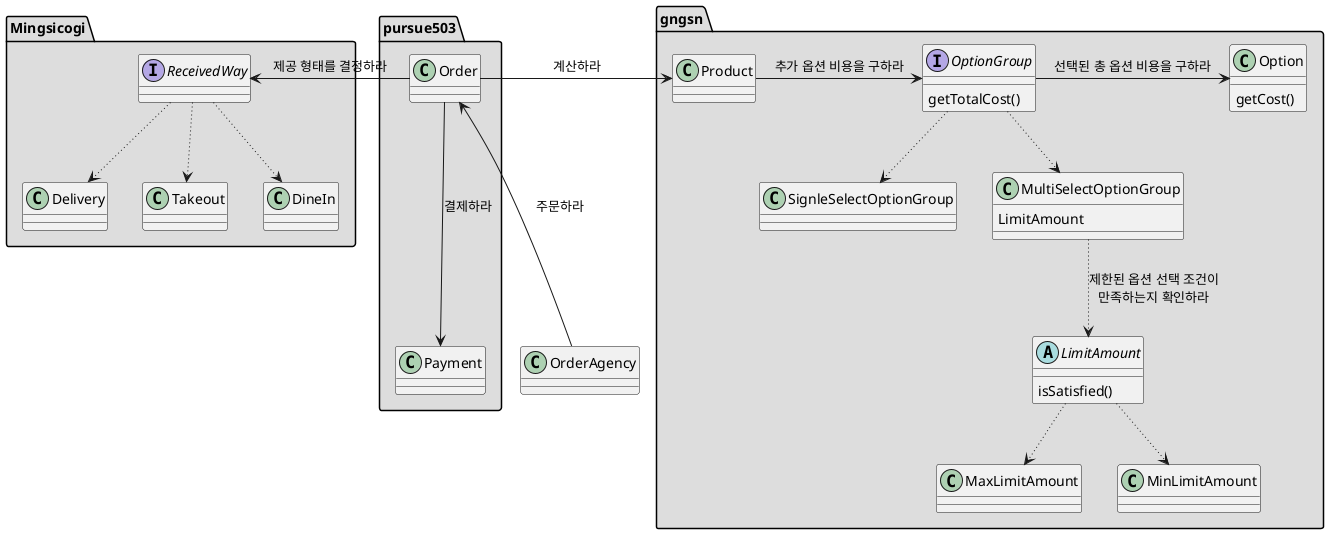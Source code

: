 @startuml
class OrderAgency

namespace Mingsicogi #DDDDDD {
    interface ReceivedWay
    class Delivery
    class Takeout
    class DineIn
}

namespace pursue503 #DDDDDD {
    class Order
    class Payment
}

namespace gngsn #DDDDDD {
    class Product

    interface OptionGroup {
        getTotalCost()
    }

    class Option {
        getCost()
    }

    class SignleSelectOptionGroup
    class MultiSelectOptionGroup {
     LimitAmount
    }

    abstract class LimitAmount {
        isSatisfied()
    }
    class MaxLimitAmount
    class MinLimitAmount
}

ReceivedWay <- Order: 제공 형태를 결정하라
Order -> Product: 계산하라

Order <--- OrderAgency: 주문하라
Order ---> Payment: 결제하라

ReceivedWay -[dotted]-> Delivery
ReceivedWay -[dotted]-> Takeout
ReceivedWay -[dotted]-> DineIn

Product -> OptionGroup: 추가 옵션 비용을 구하라
OptionGroup -> Option: 선택된 총 옵션 비용을 구하라
OptionGroup -[dotted]-> MultiSelectOptionGroup
OptionGroup -[dotted]-> SignleSelectOptionGroup

MultiSelectOptionGroup -[dotted]-> LimitAmount: 제한된 옵션 선택 조건이\n만족하는지 확인하라


LimitAmount -[dotted]-> MaxLimitAmount
LimitAmount -[dotted]-> MinLimitAmount

@enduml

